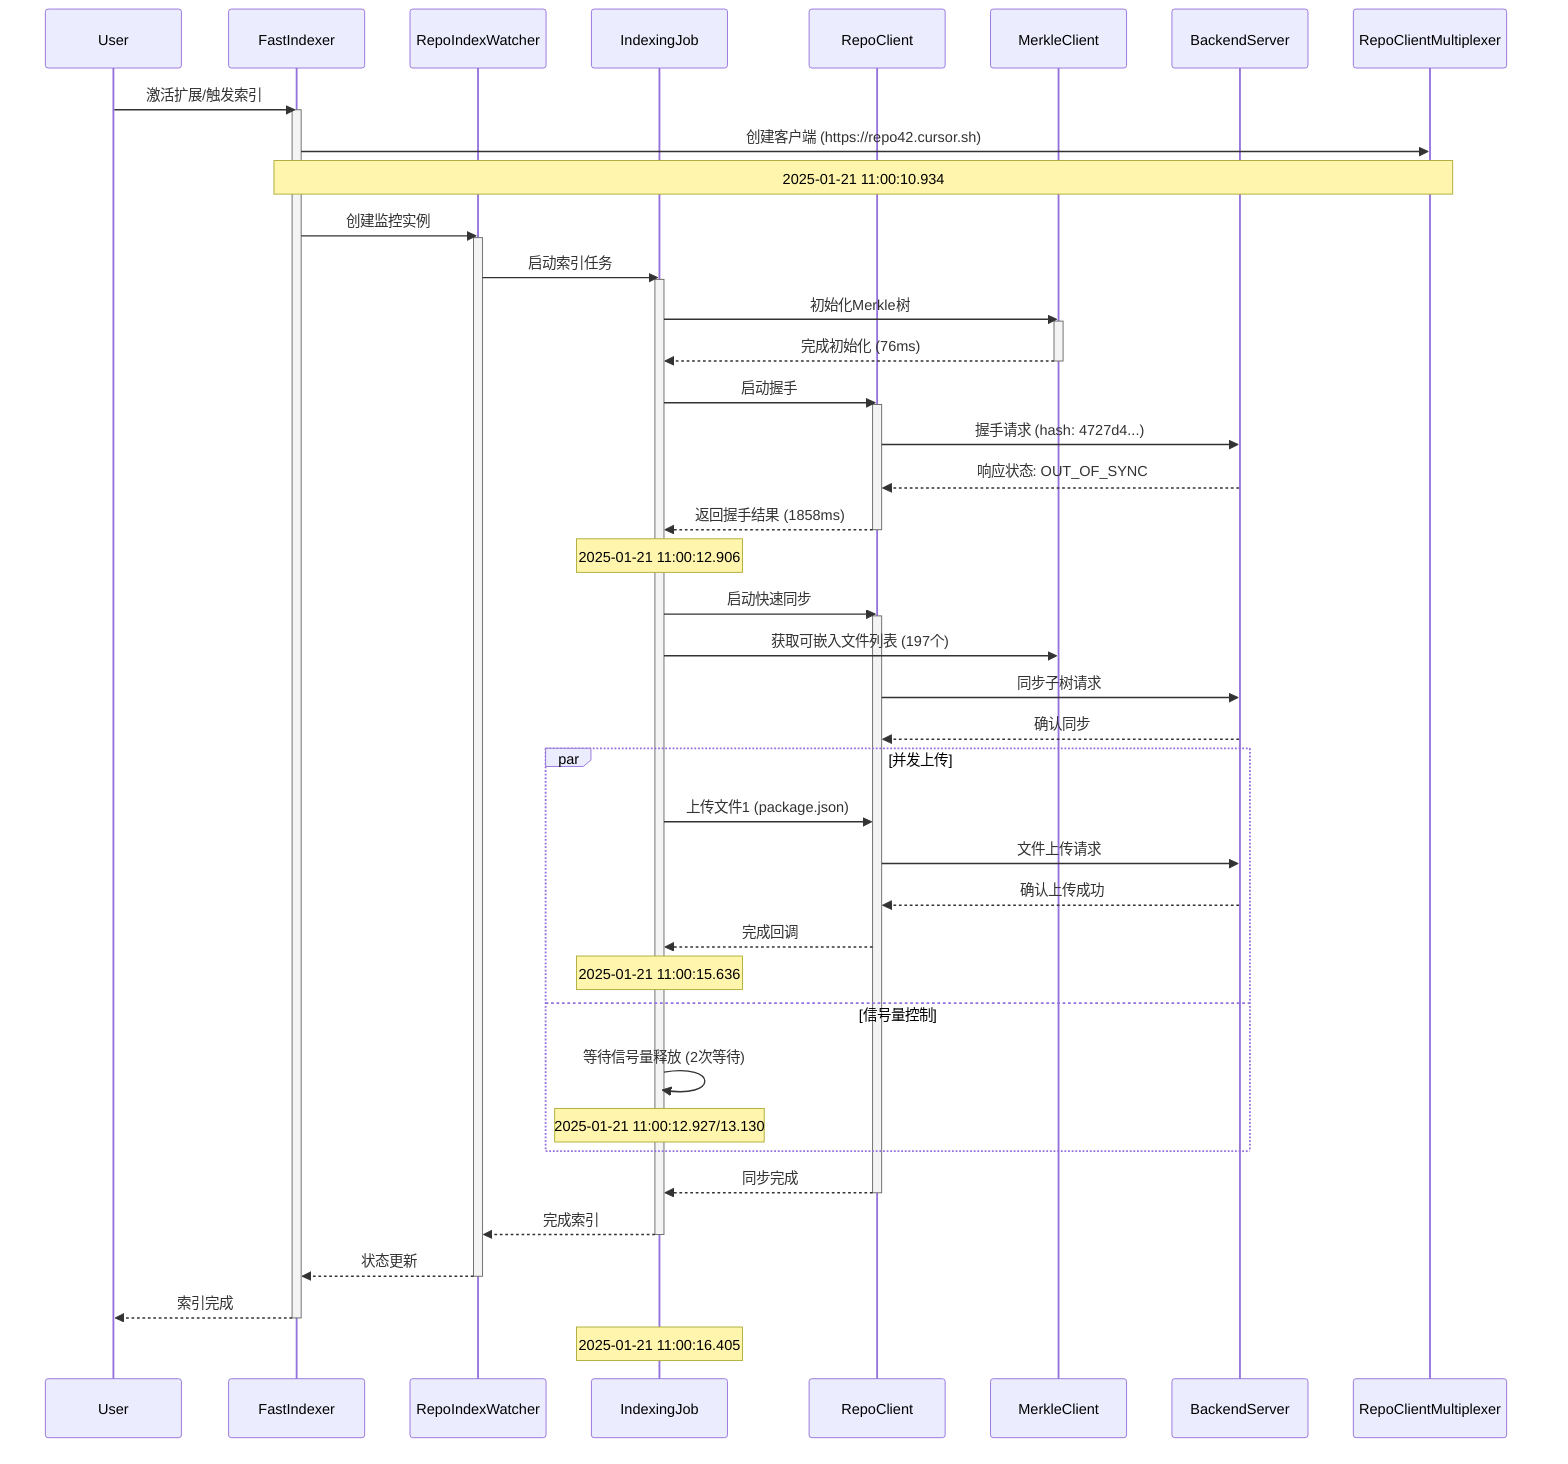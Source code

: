 sequenceDiagram
    participant User
    participant FastIndexer
    participant RepoIndexWatcher
    participant IndexingJob
    participant RepoClient
    participant MerkleClient
    participant BackendServer

    User->>FastIndexer: 激活扩展/触发索引
    activate FastIndexer
    FastIndexer->>RepoClientMultiplexer: 创建客户端 (https://repo42.cursor.sh)
    Note over FastIndexer,RepoClientMultiplexer: 2025-01-21 11:00:10.934

    FastIndexer->>RepoIndexWatcher: 创建监控实例
    activate RepoIndexWatcher
    RepoIndexWatcher->>IndexingJob: 启动索引任务
    activate IndexingJob

    IndexingJob->>MerkleClient: 初始化Merkle树
    activate MerkleClient
    MerkleClient-->>IndexingJob: 完成初始化 (76ms)
    deactivate MerkleClient

    IndexingJob->>RepoClient: 启动握手
    activate RepoClient
    RepoClient->>BackendServer: 握手请求 (hash: 4727d4...)
    BackendServer-->>RepoClient: 响应状态: OUT_OF_SYNC
    RepoClient-->>IndexingJob: 返回握手结果 (1858ms)
    deactivate RepoClient
    Note over IndexingJob: 2025-01-21 11:00:12.906

    IndexingJob->>RepoClient: 启动快速同步
    activate RepoClient
    IndexingJob->>MerkleClient: 获取可嵌入文件列表 (197个)
    RepoClient->>BackendServer: 同步子树请求
    BackendServer-->>RepoClient: 确认同步

    par 并发上传
        IndexingJob->>RepoClient: 上传文件1 (package.json)
        RepoClient->>BackendServer: 文件上传请求
        BackendServer-->>RepoClient: 确认上传成功
        RepoClient-->>IndexingJob: 完成回调
        Note over IndexingJob: 2025-01-21 11:00:15.636
    and 信号量控制
        IndexingJob->>IndexingJob: 等待信号量释放 (2次等待)
        Note over IndexingJob: 2025-01-21 11:00:12.927/13.130
    end

    RepoClient-->>IndexingJob: 同步完成
    deactivate RepoClient

    IndexingJob-->>RepoIndexWatcher: 完成索引
    deactivate IndexingJob
    RepoIndexWatcher-->>FastIndexer: 状态更新
    deactivate RepoIndexWatcher
    FastIndexer-->>User: 索引完成
    deactivate FastIndexer
    Note over IndexingJob: 2025-01-21 11:00:16.405